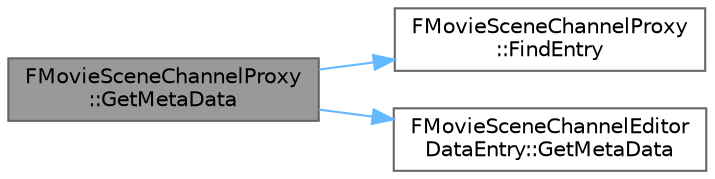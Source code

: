 digraph "FMovieSceneChannelProxy::GetMetaData"
{
 // INTERACTIVE_SVG=YES
 // LATEX_PDF_SIZE
  bgcolor="transparent";
  edge [fontname=Helvetica,fontsize=10,labelfontname=Helvetica,labelfontsize=10];
  node [fontname=Helvetica,fontsize=10,shape=box,height=0.2,width=0.4];
  rankdir="LR";
  Node1 [id="Node000001",label="FMovieSceneChannelProxy\l::GetMetaData",height=0.2,width=0.4,color="gray40", fillcolor="grey60", style="filled", fontcolor="black",tooltip="Access all the editor meta data for the templated channel type."];
  Node1 -> Node2 [id="edge1_Node000001_Node000002",color="steelblue1",style="solid",tooltip=" "];
  Node2 [id="Node000002",label="FMovieSceneChannelProxy\l::FindEntry",height=0.2,width=0.4,color="grey40", fillcolor="white", style="filled",URL="$dd/d5f/structFMovieSceneChannelProxy.html#ae75458a0571c684c93f78988a738ad51",tooltip="Find an entry by its channel type name."];
  Node1 -> Node3 [id="edge2_Node000001_Node000003",color="steelblue1",style="solid",tooltip=" "];
  Node3 [id="Node000003",label="FMovieSceneChannelEditor\lDataEntry::GetMetaData",height=0.2,width=0.4,color="grey40", fillcolor="white", style="filled",URL="$d6/dbb/structFMovieSceneChannelEditorDataEntry.html#a02207913c2376f265a9948616418f48a",tooltip="Get the common editor data for all channels."];
}
